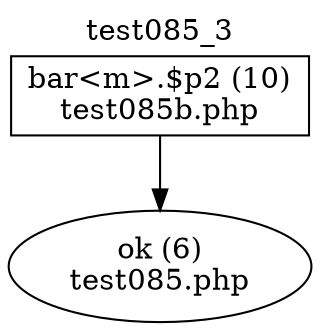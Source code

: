 digraph cfg {
  label="test085_3";
  labelloc=t;
  n1 [shape=box, label="bar<m>.$p2 (10)\ntest085b.php"];
  n2 [shape=ellipse, label="ok (6)\ntest085.php"];
  n1 -> n2;
}

